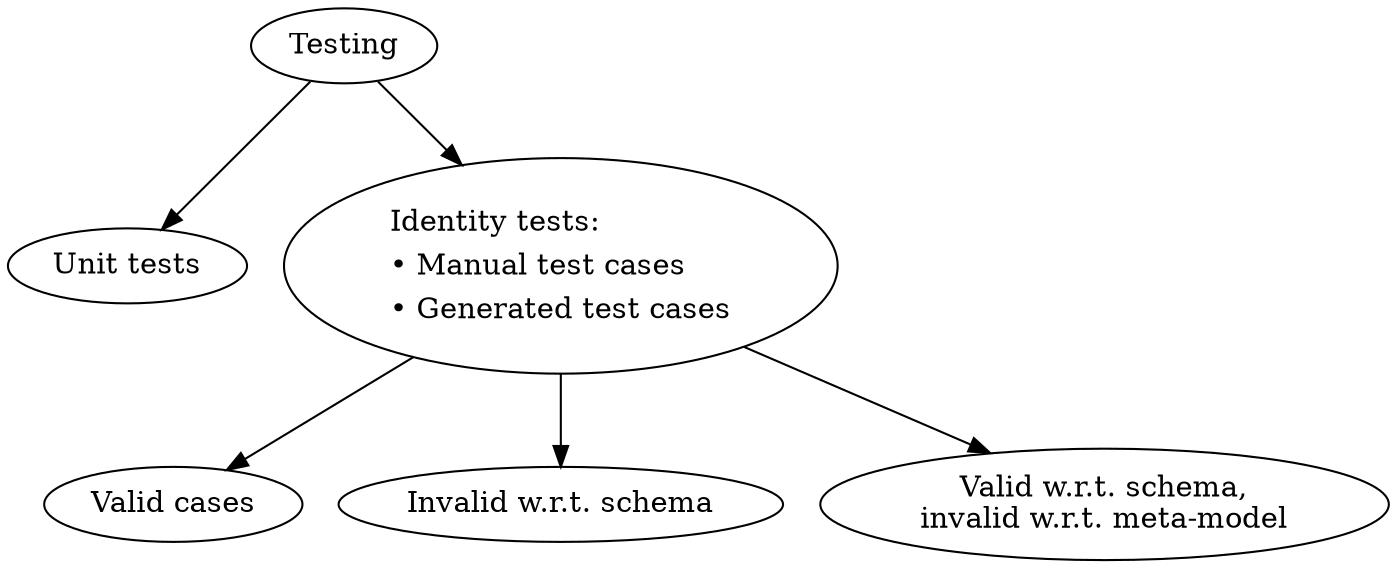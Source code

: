 digraph G {
    testing [label="Testing"];

    unit_tests [label="Unit tests"];
    identity_tests [label=<
        <table border="0">
        <tr><td align="left">Identity tests:</td></tr>
        <tr><td align="left">• Manual test cases</td></tr>
        <tr><td align="left">• Generated test cases</td></tr>
        </table> > ]

    valid [label="Valid cases"]
    invalid_wrt_schema [label="Invalid w.r.t. schema"]
    invalid_wrt_meta_model [label="Valid w.r.t. schema,\ninvalid w.r.t. meta-model"]

    testing -> unit_tests
    testing -> identity_tests

    identity_tests -> valid
    identity_tests -> invalid_wrt_schema
    identity_tests -> invalid_wrt_meta_model
}